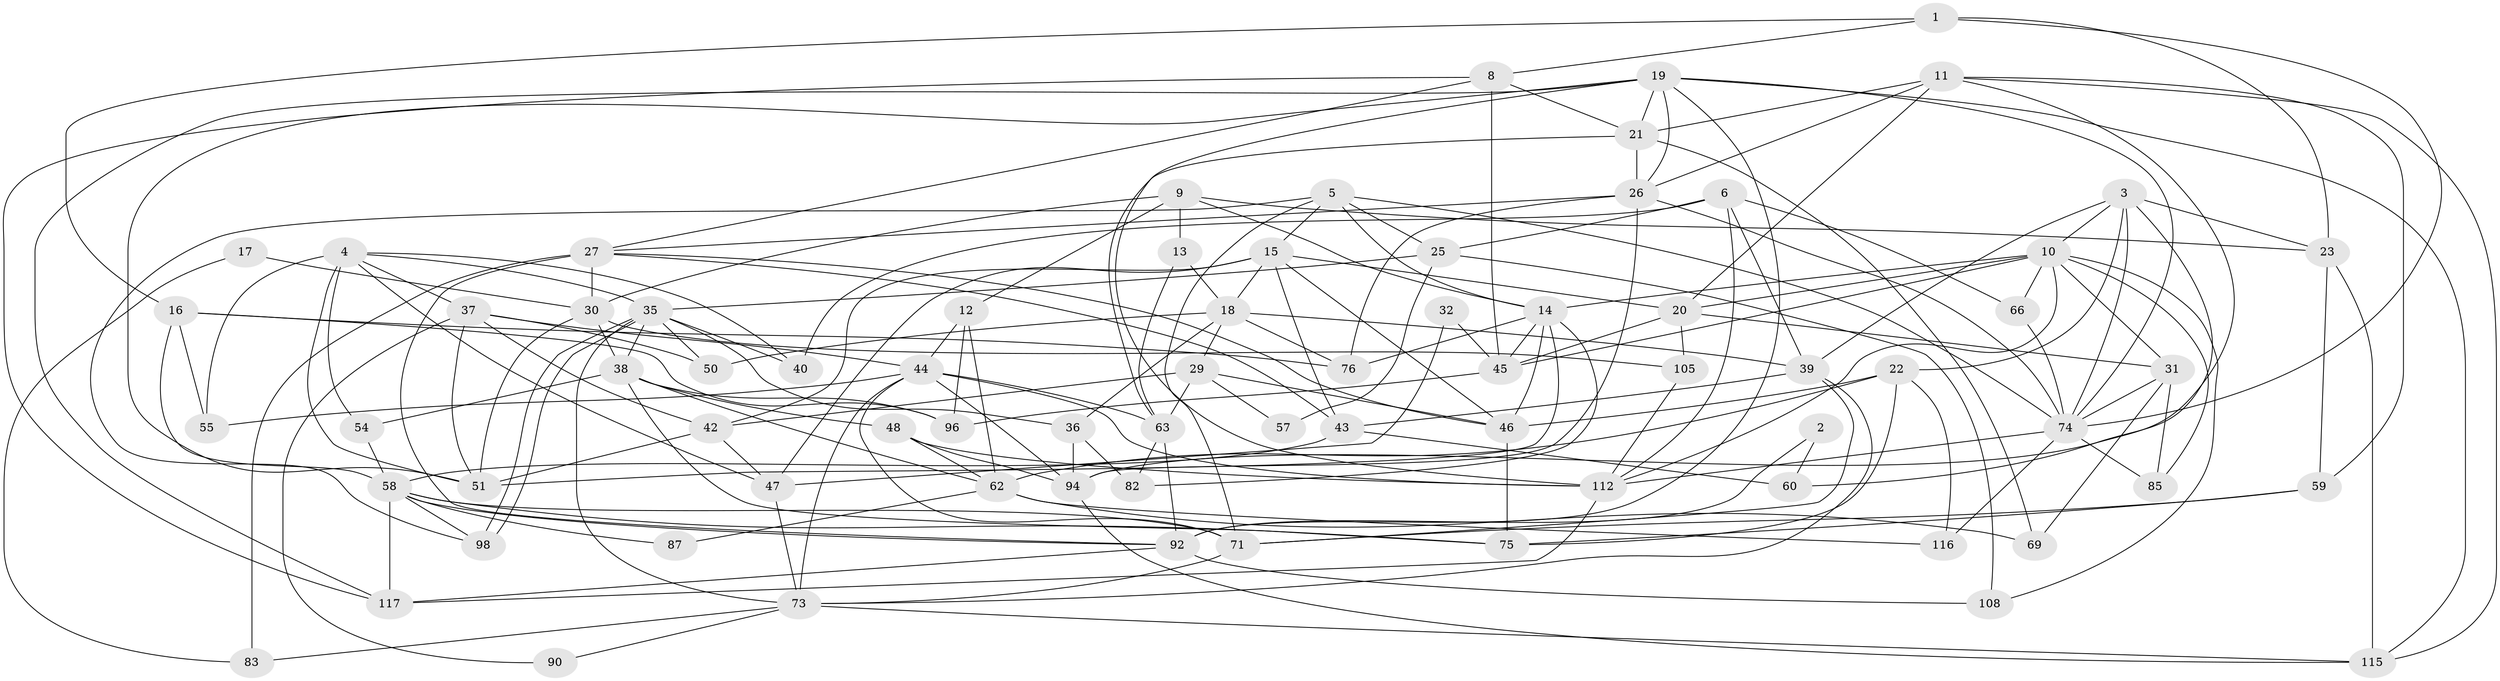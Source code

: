 // original degree distribution, {4: 0.2605042016806723, 2: 0.12605042016806722, 5: 0.2184873949579832, 3: 0.2773109243697479, 8: 0.008403361344537815, 7: 0.058823529411764705, 6: 0.05042016806722689}
// Generated by graph-tools (version 1.1) at 2025/42/03/06/25 10:42:01]
// undirected, 74 vertices, 189 edges
graph export_dot {
graph [start="1"]
  node [color=gray90,style=filled];
  1;
  2;
  3 [super="+110"];
  4 [super="+7"];
  5 [super="+41"];
  6 [super="+24"];
  8 [super="+100"];
  9 [super="+34"];
  10 [super="+56"];
  11 [super="+104"];
  12;
  13 [super="+61"];
  14 [super="+52"];
  15 [super="+28"];
  16 [super="+95"];
  17;
  18 [super="+53"];
  19 [super="+107"];
  20 [super="+93"];
  21 [super="+99"];
  22;
  23 [super="+81"];
  25 [super="+109"];
  26 [super="+103"];
  27 [super="+70"];
  29 [super="+64"];
  30 [super="+33"];
  31 [super="+86"];
  32;
  35 [super="+78"];
  36 [super="+77"];
  37 [super="+49"];
  38;
  39 [super="+84"];
  40;
  42;
  43 [super="+68"];
  44 [super="+113"];
  45 [super="+91"];
  46 [super="+97"];
  47 [super="+80"];
  48;
  50;
  51 [super="+65"];
  54;
  55;
  57;
  58 [super="+67"];
  59;
  60;
  62 [super="+88"];
  63 [super="+111"];
  66;
  69 [super="+106"];
  71 [super="+72"];
  73 [super="+79"];
  74 [super="+89"];
  75 [super="+102"];
  76;
  82;
  83;
  85;
  87;
  90;
  92 [super="+101"];
  94 [super="+119"];
  96;
  98;
  105;
  108;
  112 [super="+114"];
  115;
  116;
  117 [super="+118"];
  1 -- 8;
  1 -- 16;
  1 -- 23;
  1 -- 74;
  2 -- 92;
  2 -- 60;
  3 -- 22;
  3 -- 10;
  3 -- 23;
  3 -- 39;
  3 -- 74;
  3 -- 60;
  4 -- 54;
  4 -- 55;
  4 -- 40;
  4 -- 47;
  4 -- 51;
  4 -- 35;
  4 -- 37;
  5 -- 71;
  5 -- 98;
  5 -- 25;
  5 -- 14;
  5 -- 15;
  5 -- 74;
  6 -- 40;
  6 -- 112;
  6 -- 25;
  6 -- 66;
  6 -- 39;
  8 -- 45;
  8 -- 21;
  8 -- 117;
  8 -- 27;
  9 -- 23;
  9 -- 12;
  9 -- 13;
  9 -- 30;
  9 -- 14;
  10 -- 112;
  10 -- 66;
  10 -- 85;
  10 -- 108;
  10 -- 14;
  10 -- 45;
  10 -- 31;
  10 -- 20;
  11 -- 115;
  11 -- 20;
  11 -- 21 [weight=2];
  11 -- 59;
  11 -- 26;
  11 -- 94;
  12 -- 44;
  12 -- 96;
  12 -- 62;
  13 -- 63;
  13 -- 18;
  14 -- 46 [weight=2];
  14 -- 82;
  14 -- 51;
  14 -- 76;
  14 -- 45;
  15 -- 42;
  15 -- 43;
  15 -- 46;
  15 -- 20;
  15 -- 47;
  15 -- 18 [weight=2];
  16 -- 96;
  16 -- 55;
  16 -- 76;
  16 -- 58;
  17 -- 83;
  17 -- 30;
  18 -- 50;
  18 -- 36;
  18 -- 29;
  18 -- 39;
  18 -- 76;
  19 -- 21;
  19 -- 26;
  19 -- 115;
  19 -- 117;
  19 -- 92;
  19 -- 51;
  19 -- 112;
  19 -- 74;
  20 -- 105;
  20 -- 45;
  20 -- 31;
  21 -- 69;
  21 -- 26;
  21 -- 63;
  22 -- 116;
  22 -- 62;
  22 -- 46;
  22 -- 75;
  23 -- 59;
  23 -- 115;
  25 -- 108;
  25 -- 57;
  25 -- 35;
  26 -- 74;
  26 -- 76;
  26 -- 94;
  26 -- 27;
  27 -- 46;
  27 -- 30;
  27 -- 83;
  27 -- 43;
  27 -- 92;
  29 -- 42;
  29 -- 57;
  29 -- 46;
  29 -- 63;
  30 -- 51;
  30 -- 38;
  30 -- 105;
  31 -- 69;
  31 -- 85;
  31 -- 74;
  32 -- 47;
  32 -- 45;
  35 -- 98;
  35 -- 98;
  35 -- 36;
  35 -- 40;
  35 -- 50;
  35 -- 73;
  35 -- 38;
  36 -- 94;
  36 -- 82;
  37 -- 51;
  37 -- 90;
  37 -- 42;
  37 -- 50;
  37 -- 44;
  38 -- 48;
  38 -- 75;
  38 -- 54;
  38 -- 62;
  38 -- 96;
  39 -- 73;
  39 -- 71;
  39 -- 43;
  42 -- 47;
  42 -- 51;
  43 -- 60;
  43 -- 58;
  44 -- 73;
  44 -- 71;
  44 -- 63;
  44 -- 55;
  44 -- 94;
  44 -- 112;
  45 -- 96;
  46 -- 75;
  47 -- 73;
  48 -- 62;
  48 -- 94;
  48 -- 112;
  54 -- 58;
  58 -- 98;
  58 -- 87;
  58 -- 92;
  58 -- 75;
  58 -- 117;
  58 -- 71;
  59 -- 71;
  59 -- 75;
  62 -- 69;
  62 -- 116;
  62 -- 87;
  63 -- 82;
  63 -- 92;
  66 -- 74;
  71 -- 73;
  73 -- 83;
  73 -- 115;
  73 -- 90;
  74 -- 85;
  74 -- 112;
  74 -- 116;
  92 -- 108;
  92 -- 117;
  94 -- 115;
  105 -- 112;
  112 -- 117;
}
